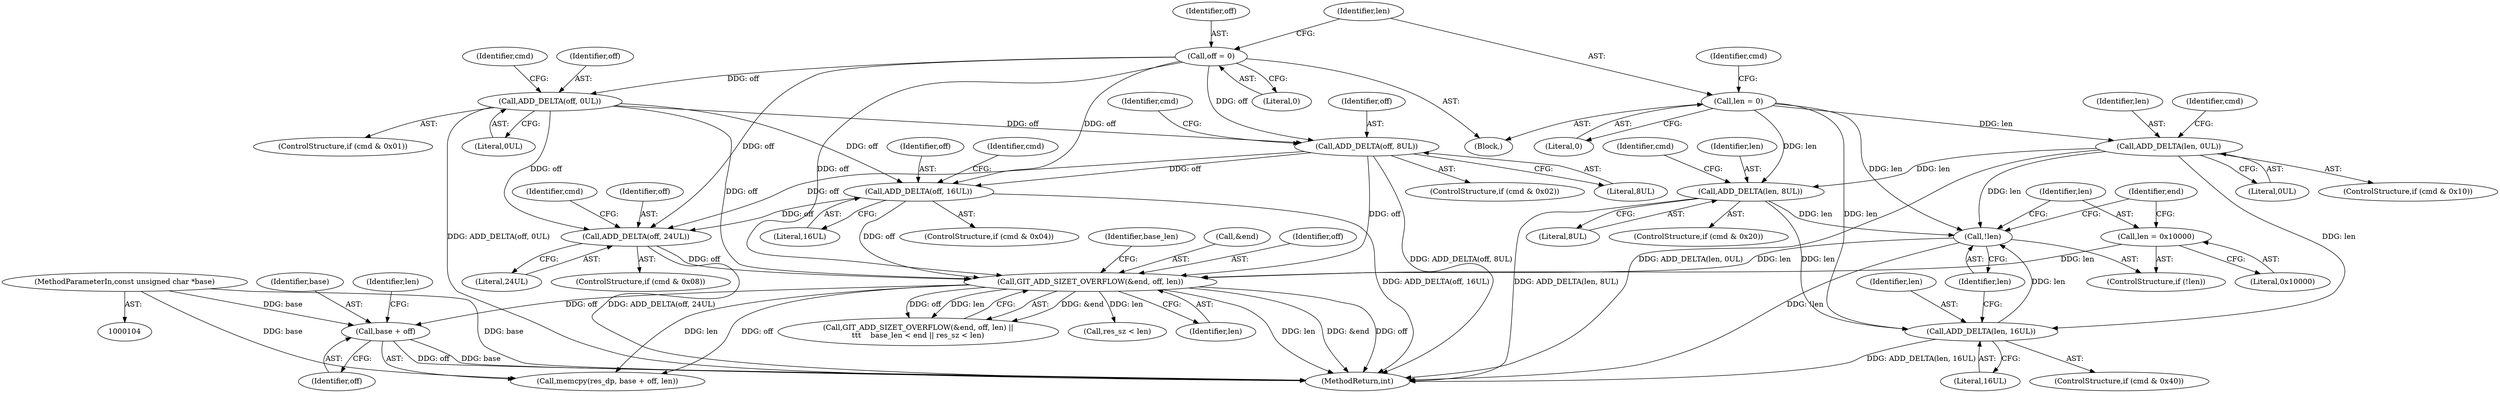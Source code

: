 digraph "0_libgit2_c1577110467b701dcbcf9439ac225ea851b47d22@pointer" {
"1000287" [label="(Call,base + off)"];
"1000107" [label="(MethodParameterIn,const unsigned char *base)"];
"1000272" [label="(Call,GIT_ADD_SIZET_OVERFLOW(&end, off, len))"];
"1000226" [label="(Call,ADD_DELTA(off, 8UL))"];
"1000207" [label="(Call,off = 0)"];
"1000219" [label="(Call,ADD_DELTA(off, 0UL))"];
"1000240" [label="(Call,ADD_DELTA(off, 24UL))"];
"1000233" [label="(Call,ADD_DELTA(off, 16UL))"];
"1000267" [label="(Call,len = 0x10000)"];
"1000265" [label="(Call,!len)"];
"1000247" [label="(Call,ADD_DELTA(len, 0UL))"];
"1000211" [label="(Call,len = 0)"];
"1000254" [label="(Call,ADD_DELTA(len, 8UL))"];
"1000261" [label="(Call,ADD_DELTA(len, 16UL))"];
"1000234" [label="(Identifier,off)"];
"1000288" [label="(Identifier,base)"];
"1000227" [label="(Identifier,off)"];
"1000238" [label="(Identifier,cmd)"];
"1000265" [label="(Call,!len)"];
"1000261" [label="(Call,ADD_DELTA(len, 16UL))"];
"1000252" [label="(Identifier,cmd)"];
"1000289" [label="(Identifier,off)"];
"1000250" [label="(ControlStructure,if (cmd & 0x20))"];
"1000211" [label="(Call,len = 0)"];
"1000273" [label="(Call,&end)"];
"1000268" [label="(Identifier,len)"];
"1000219" [label="(Call,ADD_DELTA(off, 0UL))"];
"1000287" [label="(Call,base + off)"];
"1000213" [label="(Literal,0)"];
"1000208" [label="(Identifier,off)"];
"1000224" [label="(Identifier,cmd)"];
"1000233" [label="(Call,ADD_DELTA(off, 16UL))"];
"1000229" [label="(ControlStructure,if (cmd & 0x04))"];
"1000254" [label="(Call,ADD_DELTA(len, 8UL))"];
"1000241" [label="(Identifier,off)"];
"1000276" [label="(Identifier,len)"];
"1000355" [label="(MethodReturn,int)"];
"1000231" [label="(Identifier,cmd)"];
"1000269" [label="(Literal,0x10000)"];
"1000212" [label="(Identifier,len)"];
"1000243" [label="(ControlStructure,if (cmd & 0x10))"];
"1000266" [label="(Identifier,len)"];
"1000275" [label="(Identifier,off)"];
"1000228" [label="(Literal,8UL)"];
"1000242" [label="(Literal,24UL)"];
"1000272" [label="(Call,GIT_ADD_SIZET_OVERFLOW(&end, off, len))"];
"1000257" [label="(ControlStructure,if (cmd & 0x40))"];
"1000107" [label="(MethodParameterIn,const unsigned char *base)"];
"1000264" [label="(ControlStructure,if (!len))"];
"1000255" [label="(Identifier,len)"];
"1000262" [label="(Identifier,len)"];
"1000245" [label="(Identifier,cmd)"];
"1000249" [label="(Literal,0UL)"];
"1000221" [label="(Literal,0UL)"];
"1000247" [label="(Call,ADD_DELTA(len, 0UL))"];
"1000267" [label="(Call,len = 0x10000)"];
"1000217" [label="(Identifier,cmd)"];
"1000263" [label="(Literal,16UL)"];
"1000222" [label="(ControlStructure,if (cmd & 0x02))"];
"1000220" [label="(Identifier,off)"];
"1000279" [label="(Identifier,base_len)"];
"1000256" [label="(Literal,8UL)"];
"1000271" [label="(Call,GIT_ADD_SIZET_OVERFLOW(&end, off, len) ||\n\t\t\t    base_len < end || res_sz < len)"];
"1000226" [label="(Call,ADD_DELTA(off, 8UL))"];
"1000209" [label="(Literal,0)"];
"1000259" [label="(Identifier,cmd)"];
"1000240" [label="(Call,ADD_DELTA(off, 24UL))"];
"1000215" [label="(ControlStructure,if (cmd & 0x01))"];
"1000236" [label="(ControlStructure,if (cmd & 0x08))"];
"1000205" [label="(Block,)"];
"1000281" [label="(Call,res_sz < len)"];
"1000290" [label="(Identifier,len)"];
"1000285" [label="(Call,memcpy(res_dp, base + off, len))"];
"1000235" [label="(Literal,16UL)"];
"1000207" [label="(Call,off = 0)"];
"1000274" [label="(Identifier,end)"];
"1000248" [label="(Identifier,len)"];
"1000287" -> "1000285"  [label="AST: "];
"1000287" -> "1000289"  [label="CFG: "];
"1000288" -> "1000287"  [label="AST: "];
"1000289" -> "1000287"  [label="AST: "];
"1000290" -> "1000287"  [label="CFG: "];
"1000287" -> "1000355"  [label="DDG: off"];
"1000287" -> "1000355"  [label="DDG: base"];
"1000107" -> "1000287"  [label="DDG: base"];
"1000272" -> "1000287"  [label="DDG: off"];
"1000107" -> "1000104"  [label="AST: "];
"1000107" -> "1000355"  [label="DDG: base"];
"1000107" -> "1000285"  [label="DDG: base"];
"1000272" -> "1000271"  [label="AST: "];
"1000272" -> "1000276"  [label="CFG: "];
"1000273" -> "1000272"  [label="AST: "];
"1000275" -> "1000272"  [label="AST: "];
"1000276" -> "1000272"  [label="AST: "];
"1000279" -> "1000272"  [label="CFG: "];
"1000271" -> "1000272"  [label="CFG: "];
"1000272" -> "1000355"  [label="DDG: off"];
"1000272" -> "1000355"  [label="DDG: len"];
"1000272" -> "1000355"  [label="DDG: &end"];
"1000272" -> "1000271"  [label="DDG: &end"];
"1000272" -> "1000271"  [label="DDG: off"];
"1000272" -> "1000271"  [label="DDG: len"];
"1000226" -> "1000272"  [label="DDG: off"];
"1000207" -> "1000272"  [label="DDG: off"];
"1000240" -> "1000272"  [label="DDG: off"];
"1000233" -> "1000272"  [label="DDG: off"];
"1000219" -> "1000272"  [label="DDG: off"];
"1000267" -> "1000272"  [label="DDG: len"];
"1000265" -> "1000272"  [label="DDG: len"];
"1000272" -> "1000281"  [label="DDG: len"];
"1000272" -> "1000285"  [label="DDG: off"];
"1000272" -> "1000285"  [label="DDG: len"];
"1000226" -> "1000222"  [label="AST: "];
"1000226" -> "1000228"  [label="CFG: "];
"1000227" -> "1000226"  [label="AST: "];
"1000228" -> "1000226"  [label="AST: "];
"1000231" -> "1000226"  [label="CFG: "];
"1000226" -> "1000355"  [label="DDG: ADD_DELTA(off, 8UL)"];
"1000207" -> "1000226"  [label="DDG: off"];
"1000219" -> "1000226"  [label="DDG: off"];
"1000226" -> "1000233"  [label="DDG: off"];
"1000226" -> "1000240"  [label="DDG: off"];
"1000207" -> "1000205"  [label="AST: "];
"1000207" -> "1000209"  [label="CFG: "];
"1000208" -> "1000207"  [label="AST: "];
"1000209" -> "1000207"  [label="AST: "];
"1000212" -> "1000207"  [label="CFG: "];
"1000207" -> "1000219"  [label="DDG: off"];
"1000207" -> "1000233"  [label="DDG: off"];
"1000207" -> "1000240"  [label="DDG: off"];
"1000219" -> "1000215"  [label="AST: "];
"1000219" -> "1000221"  [label="CFG: "];
"1000220" -> "1000219"  [label="AST: "];
"1000221" -> "1000219"  [label="AST: "];
"1000224" -> "1000219"  [label="CFG: "];
"1000219" -> "1000355"  [label="DDG: ADD_DELTA(off, 0UL)"];
"1000219" -> "1000233"  [label="DDG: off"];
"1000219" -> "1000240"  [label="DDG: off"];
"1000240" -> "1000236"  [label="AST: "];
"1000240" -> "1000242"  [label="CFG: "];
"1000241" -> "1000240"  [label="AST: "];
"1000242" -> "1000240"  [label="AST: "];
"1000245" -> "1000240"  [label="CFG: "];
"1000240" -> "1000355"  [label="DDG: ADD_DELTA(off, 24UL)"];
"1000233" -> "1000240"  [label="DDG: off"];
"1000233" -> "1000229"  [label="AST: "];
"1000233" -> "1000235"  [label="CFG: "];
"1000234" -> "1000233"  [label="AST: "];
"1000235" -> "1000233"  [label="AST: "];
"1000238" -> "1000233"  [label="CFG: "];
"1000233" -> "1000355"  [label="DDG: ADD_DELTA(off, 16UL)"];
"1000267" -> "1000264"  [label="AST: "];
"1000267" -> "1000269"  [label="CFG: "];
"1000268" -> "1000267"  [label="AST: "];
"1000269" -> "1000267"  [label="AST: "];
"1000274" -> "1000267"  [label="CFG: "];
"1000265" -> "1000264"  [label="AST: "];
"1000265" -> "1000266"  [label="CFG: "];
"1000266" -> "1000265"  [label="AST: "];
"1000268" -> "1000265"  [label="CFG: "];
"1000274" -> "1000265"  [label="CFG: "];
"1000265" -> "1000355"  [label="DDG: !len"];
"1000247" -> "1000265"  [label="DDG: len"];
"1000254" -> "1000265"  [label="DDG: len"];
"1000211" -> "1000265"  [label="DDG: len"];
"1000261" -> "1000265"  [label="DDG: len"];
"1000247" -> "1000243"  [label="AST: "];
"1000247" -> "1000249"  [label="CFG: "];
"1000248" -> "1000247"  [label="AST: "];
"1000249" -> "1000247"  [label="AST: "];
"1000252" -> "1000247"  [label="CFG: "];
"1000247" -> "1000355"  [label="DDG: ADD_DELTA(len, 0UL)"];
"1000211" -> "1000247"  [label="DDG: len"];
"1000247" -> "1000254"  [label="DDG: len"];
"1000247" -> "1000261"  [label="DDG: len"];
"1000211" -> "1000205"  [label="AST: "];
"1000211" -> "1000213"  [label="CFG: "];
"1000212" -> "1000211"  [label="AST: "];
"1000213" -> "1000211"  [label="AST: "];
"1000217" -> "1000211"  [label="CFG: "];
"1000211" -> "1000254"  [label="DDG: len"];
"1000211" -> "1000261"  [label="DDG: len"];
"1000254" -> "1000250"  [label="AST: "];
"1000254" -> "1000256"  [label="CFG: "];
"1000255" -> "1000254"  [label="AST: "];
"1000256" -> "1000254"  [label="AST: "];
"1000259" -> "1000254"  [label="CFG: "];
"1000254" -> "1000355"  [label="DDG: ADD_DELTA(len, 8UL)"];
"1000254" -> "1000261"  [label="DDG: len"];
"1000261" -> "1000257"  [label="AST: "];
"1000261" -> "1000263"  [label="CFG: "];
"1000262" -> "1000261"  [label="AST: "];
"1000263" -> "1000261"  [label="AST: "];
"1000266" -> "1000261"  [label="CFG: "];
"1000261" -> "1000355"  [label="DDG: ADD_DELTA(len, 16UL)"];
}
